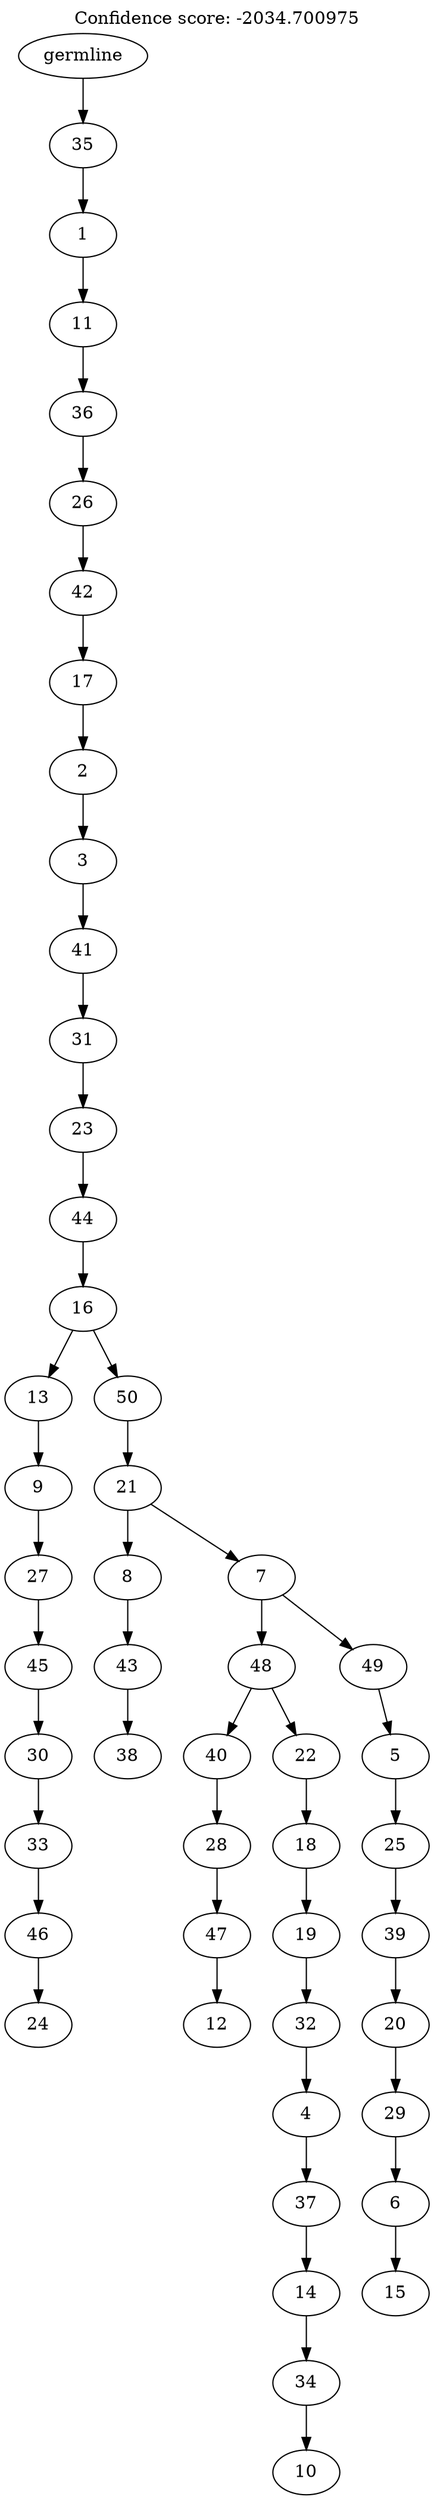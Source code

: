 digraph g {
	"49" -> "50";
	"50" [label="24"];
	"48" -> "49";
	"49" [label="46"];
	"47" -> "48";
	"48" [label="33"];
	"46" -> "47";
	"47" [label="30"];
	"45" -> "46";
	"46" [label="45"];
	"44" -> "45";
	"45" [label="27"];
	"43" -> "44";
	"44" [label="9"];
	"41" -> "42";
	"42" [label="38"];
	"40" -> "41";
	"41" [label="43"];
	"38" -> "39";
	"39" [label="12"];
	"37" -> "38";
	"38" [label="47"];
	"36" -> "37";
	"37" [label="28"];
	"34" -> "35";
	"35" [label="10"];
	"33" -> "34";
	"34" [label="34"];
	"32" -> "33";
	"33" [label="14"];
	"31" -> "32";
	"32" [label="37"];
	"30" -> "31";
	"31" [label="4"];
	"29" -> "30";
	"30" [label="32"];
	"28" -> "29";
	"29" [label="19"];
	"27" -> "28";
	"28" [label="18"];
	"26" -> "27";
	"27" [label="22"];
	"26" -> "36";
	"36" [label="40"];
	"24" -> "25";
	"25" [label="15"];
	"23" -> "24";
	"24" [label="6"];
	"22" -> "23";
	"23" [label="29"];
	"21" -> "22";
	"22" [label="20"];
	"20" -> "21";
	"21" [label="39"];
	"19" -> "20";
	"20" [label="25"];
	"18" -> "19";
	"19" [label="5"];
	"17" -> "18";
	"18" [label="49"];
	"17" -> "26";
	"26" [label="48"];
	"16" -> "17";
	"17" [label="7"];
	"16" -> "40";
	"40" [label="8"];
	"15" -> "16";
	"16" [label="21"];
	"14" -> "15";
	"15" [label="50"];
	"14" -> "43";
	"43" [label="13"];
	"13" -> "14";
	"14" [label="16"];
	"12" -> "13";
	"13" [label="44"];
	"11" -> "12";
	"12" [label="23"];
	"10" -> "11";
	"11" [label="31"];
	"9" -> "10";
	"10" [label="41"];
	"8" -> "9";
	"9" [label="3"];
	"7" -> "8";
	"8" [label="2"];
	"6" -> "7";
	"7" [label="17"];
	"5" -> "6";
	"6" [label="42"];
	"4" -> "5";
	"5" [label="26"];
	"3" -> "4";
	"4" [label="36"];
	"2" -> "3";
	"3" [label="11"];
	"1" -> "2";
	"2" [label="1"];
	"0" -> "1";
	"1" [label="35"];
	"0" [label="germline"];
	labelloc="t";
	label="Confidence score: -2034.700975";
}
